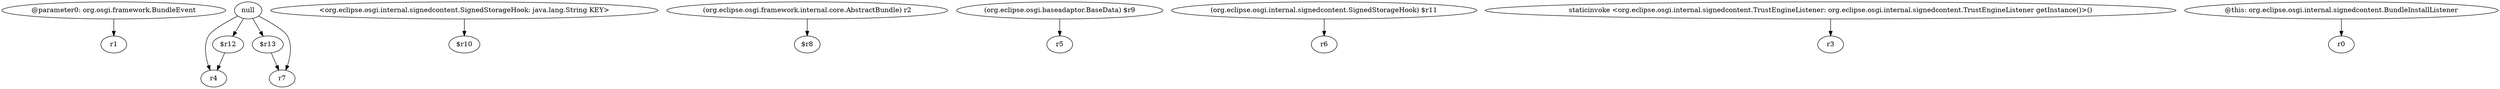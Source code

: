 digraph g {
0[label="@parameter0: org.osgi.framework.BundleEvent"]
1[label="r1"]
0->1[label=""]
2[label="null"]
3[label="r4"]
2->3[label=""]
4[label="<org.eclipse.osgi.internal.signedcontent.SignedStorageHook: java.lang.String KEY>"]
5[label="$r10"]
4->5[label=""]
6[label="(org.eclipse.osgi.framework.internal.core.AbstractBundle) r2"]
7[label="$r8"]
6->7[label=""]
8[label="(org.eclipse.osgi.baseadaptor.BaseData) $r9"]
9[label="r5"]
8->9[label=""]
10[label="(org.eclipse.osgi.internal.signedcontent.SignedStorageHook) $r11"]
11[label="r6"]
10->11[label=""]
12[label="$r13"]
2->12[label=""]
13[label="r7"]
12->13[label=""]
14[label="staticinvoke <org.eclipse.osgi.internal.signedcontent.TrustEngineListener: org.eclipse.osgi.internal.signedcontent.TrustEngineListener getInstance()>()"]
15[label="r3"]
14->15[label=""]
2->13[label=""]
16[label="$r12"]
16->3[label=""]
2->16[label=""]
17[label="@this: org.eclipse.osgi.internal.signedcontent.BundleInstallListener"]
18[label="r0"]
17->18[label=""]
}
